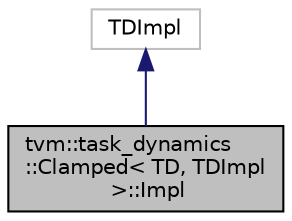 digraph "tvm::task_dynamics::Clamped&lt; TD, TDImpl &gt;::Impl"
{
 // LATEX_PDF_SIZE
  edge [fontname="Helvetica",fontsize="10",labelfontname="Helvetica",labelfontsize="10"];
  node [fontname="Helvetica",fontsize="10",shape=record];
  Node1 [label="tvm::task_dynamics\l::Clamped\< TD, TDImpl\l \>::Impl",height=0.2,width=0.4,color="black", fillcolor="grey75", style="filled", fontcolor="black",tooltip=" "];
  Node2 -> Node1 [dir="back",color="midnightblue",fontsize="10",style="solid",fontname="Helvetica"];
  Node2 [label="TDImpl",height=0.2,width=0.4,color="grey75", fillcolor="white", style="filled",tooltip=" "];
}
